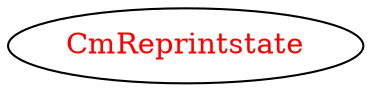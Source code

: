 digraph dependencyGraph {
 concentrate=true;
 ranksep="2.0";
 rankdir="LR"; 
 splines="ortho";
"CmReprintstate" [fontcolor="red"];
}